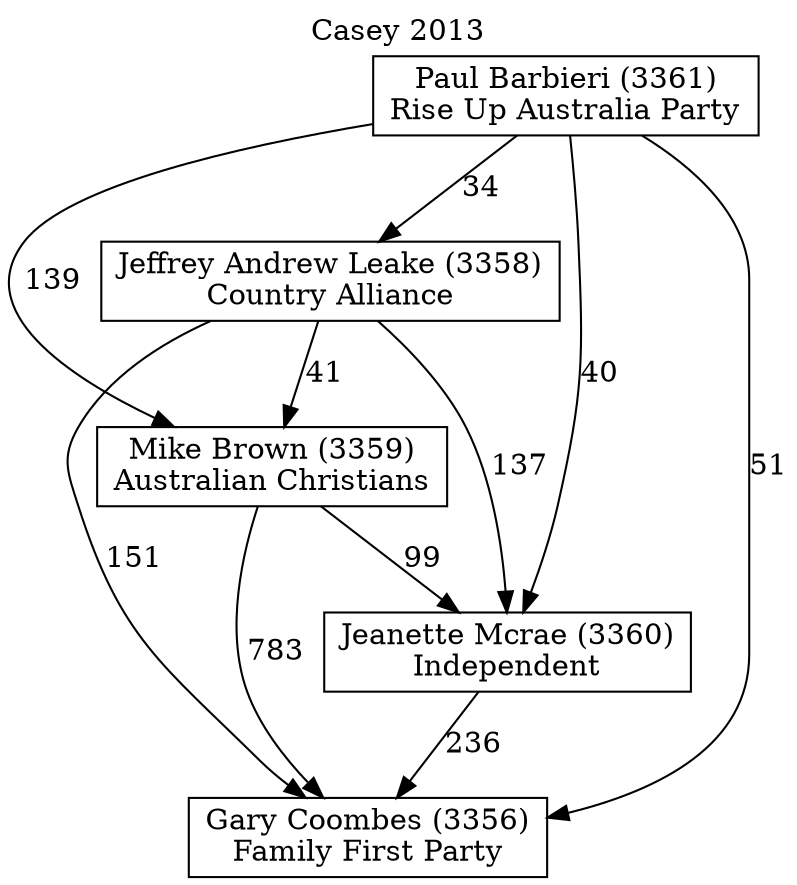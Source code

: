 // House preference flow
digraph "Gary Coombes (3356)_Casey_2013" {
	graph [label="Casey 2013" labelloc=t mclimit=2]
	node [shape=box]
	"Gary Coombes (3356)" [label="Gary Coombes (3356)
Family First Party"]
	"Jeanette Mcrae (3360)" [label="Jeanette Mcrae (3360)
Independent"]
	"Mike Brown (3359)" [label="Mike Brown (3359)
Australian Christians"]
	"Jeffrey Andrew Leake (3358)" [label="Jeffrey Andrew Leake (3358)
Country Alliance"]
	"Paul Barbieri (3361)" [label="Paul Barbieri (3361)
Rise Up Australia Party"]
	"Jeanette Mcrae (3360)" -> "Gary Coombes (3356)" [label=236]
	"Mike Brown (3359)" -> "Jeanette Mcrae (3360)" [label=99]
	"Jeffrey Andrew Leake (3358)" -> "Mike Brown (3359)" [label=41]
	"Paul Barbieri (3361)" -> "Jeffrey Andrew Leake (3358)" [label=34]
	"Mike Brown (3359)" -> "Gary Coombes (3356)" [label=783]
	"Jeffrey Andrew Leake (3358)" -> "Gary Coombes (3356)" [label=151]
	"Paul Barbieri (3361)" -> "Gary Coombes (3356)" [label=51]
	"Paul Barbieri (3361)" -> "Mike Brown (3359)" [label=139]
	"Jeffrey Andrew Leake (3358)" -> "Jeanette Mcrae (3360)" [label=137]
	"Paul Barbieri (3361)" -> "Jeanette Mcrae (3360)" [label=40]
}
